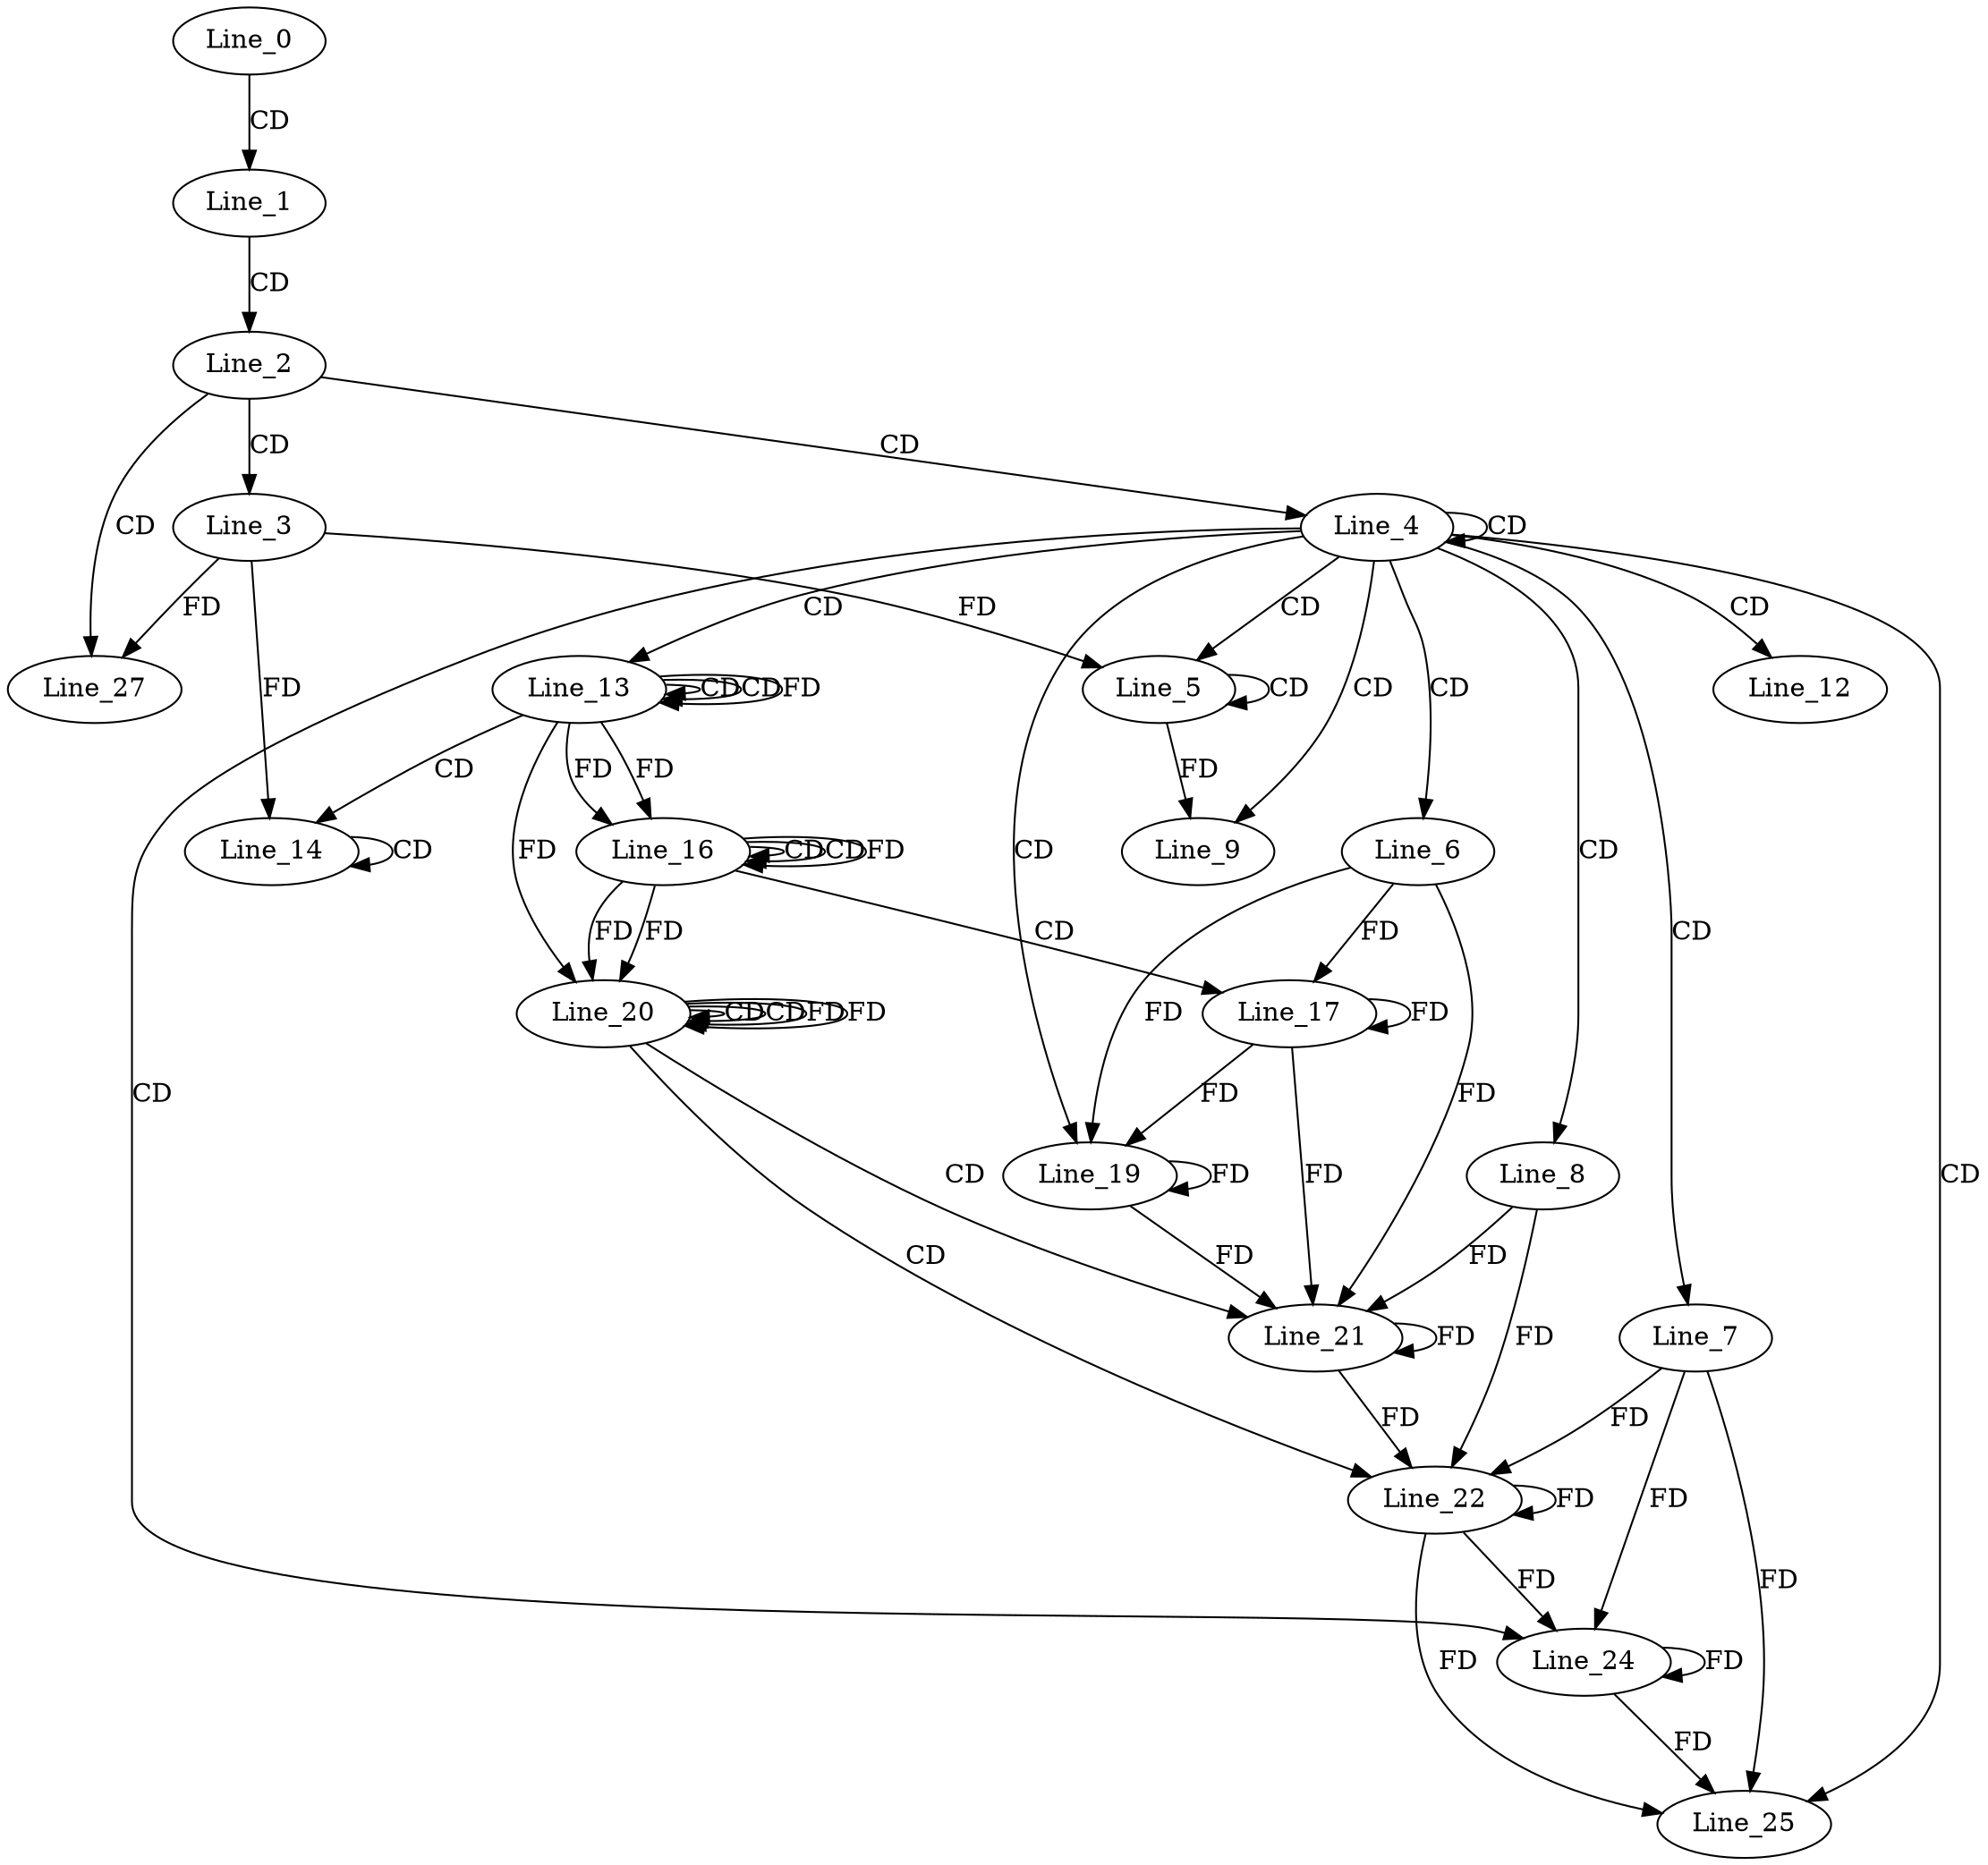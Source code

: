 digraph G {
  Line_0;
  Line_1;
  Line_2;
  Line_3;
  Line_4;
  Line_5;
  Line_5;
  Line_6;
  Line_7;
  Line_8;
  Line_9;
  Line_12;
  Line_13;
  Line_13;
  Line_13;
  Line_14;
  Line_14;
  Line_16;
  Line_16;
  Line_16;
  Line_17;
  Line_19;
  Line_20;
  Line_20;
  Line_20;
  Line_21;
  Line_22;
  Line_24;
  Line_25;
  Line_25;
  Line_27;
  Line_0 -> Line_1 [ label="CD" ];
  Line_1 -> Line_2 [ label="CD" ];
  Line_2 -> Line_3 [ label="CD" ];
  Line_2 -> Line_4 [ label="CD" ];
  Line_4 -> Line_4 [ label="CD" ];
  Line_4 -> Line_5 [ label="CD" ];
  Line_5 -> Line_5 [ label="CD" ];
  Line_3 -> Line_5 [ label="FD" ];
  Line_4 -> Line_6 [ label="CD" ];
  Line_4 -> Line_7 [ label="CD" ];
  Line_4 -> Line_8 [ label="CD" ];
  Line_4 -> Line_9 [ label="CD" ];
  Line_5 -> Line_9 [ label="FD" ];
  Line_4 -> Line_12 [ label="CD" ];
  Line_4 -> Line_13 [ label="CD" ];
  Line_13 -> Line_13 [ label="CD" ];
  Line_13 -> Line_13 [ label="CD" ];
  Line_13 -> Line_13 [ label="FD" ];
  Line_13 -> Line_14 [ label="CD" ];
  Line_14 -> Line_14 [ label="CD" ];
  Line_3 -> Line_14 [ label="FD" ];
  Line_16 -> Line_16 [ label="CD" ];
  Line_13 -> Line_16 [ label="FD" ];
  Line_16 -> Line_16 [ label="CD" ];
  Line_16 -> Line_16 [ label="FD" ];
  Line_13 -> Line_16 [ label="FD" ];
  Line_16 -> Line_17 [ label="CD" ];
  Line_17 -> Line_17 [ label="FD" ];
  Line_6 -> Line_17 [ label="FD" ];
  Line_4 -> Line_19 [ label="CD" ];
  Line_17 -> Line_19 [ label="FD" ];
  Line_6 -> Line_19 [ label="FD" ];
  Line_19 -> Line_19 [ label="FD" ];
  Line_20 -> Line_20 [ label="CD" ];
  Line_16 -> Line_20 [ label="FD" ];
  Line_20 -> Line_20 [ label="CD" ];
  Line_20 -> Line_20 [ label="FD" ];
  Line_16 -> Line_20 [ label="FD" ];
  Line_13 -> Line_20 [ label="FD" ];
  Line_20 -> Line_21 [ label="CD" ];
  Line_21 -> Line_21 [ label="FD" ];
  Line_8 -> Line_21 [ label="FD" ];
  Line_17 -> Line_21 [ label="FD" ];
  Line_6 -> Line_21 [ label="FD" ];
  Line_19 -> Line_21 [ label="FD" ];
  Line_20 -> Line_22 [ label="CD" ];
  Line_22 -> Line_22 [ label="FD" ];
  Line_7 -> Line_22 [ label="FD" ];
  Line_21 -> Line_22 [ label="FD" ];
  Line_8 -> Line_22 [ label="FD" ];
  Line_4 -> Line_24 [ label="CD" ];
  Line_22 -> Line_24 [ label="FD" ];
  Line_7 -> Line_24 [ label="FD" ];
  Line_24 -> Line_24 [ label="FD" ];
  Line_4 -> Line_25 [ label="CD" ];
  Line_22 -> Line_25 [ label="FD" ];
  Line_7 -> Line_25 [ label="FD" ];
  Line_24 -> Line_25 [ label="FD" ];
  Line_2 -> Line_27 [ label="CD" ];
  Line_3 -> Line_27 [ label="FD" ];
  Line_20 -> Line_20 [ label="FD" ];
}
